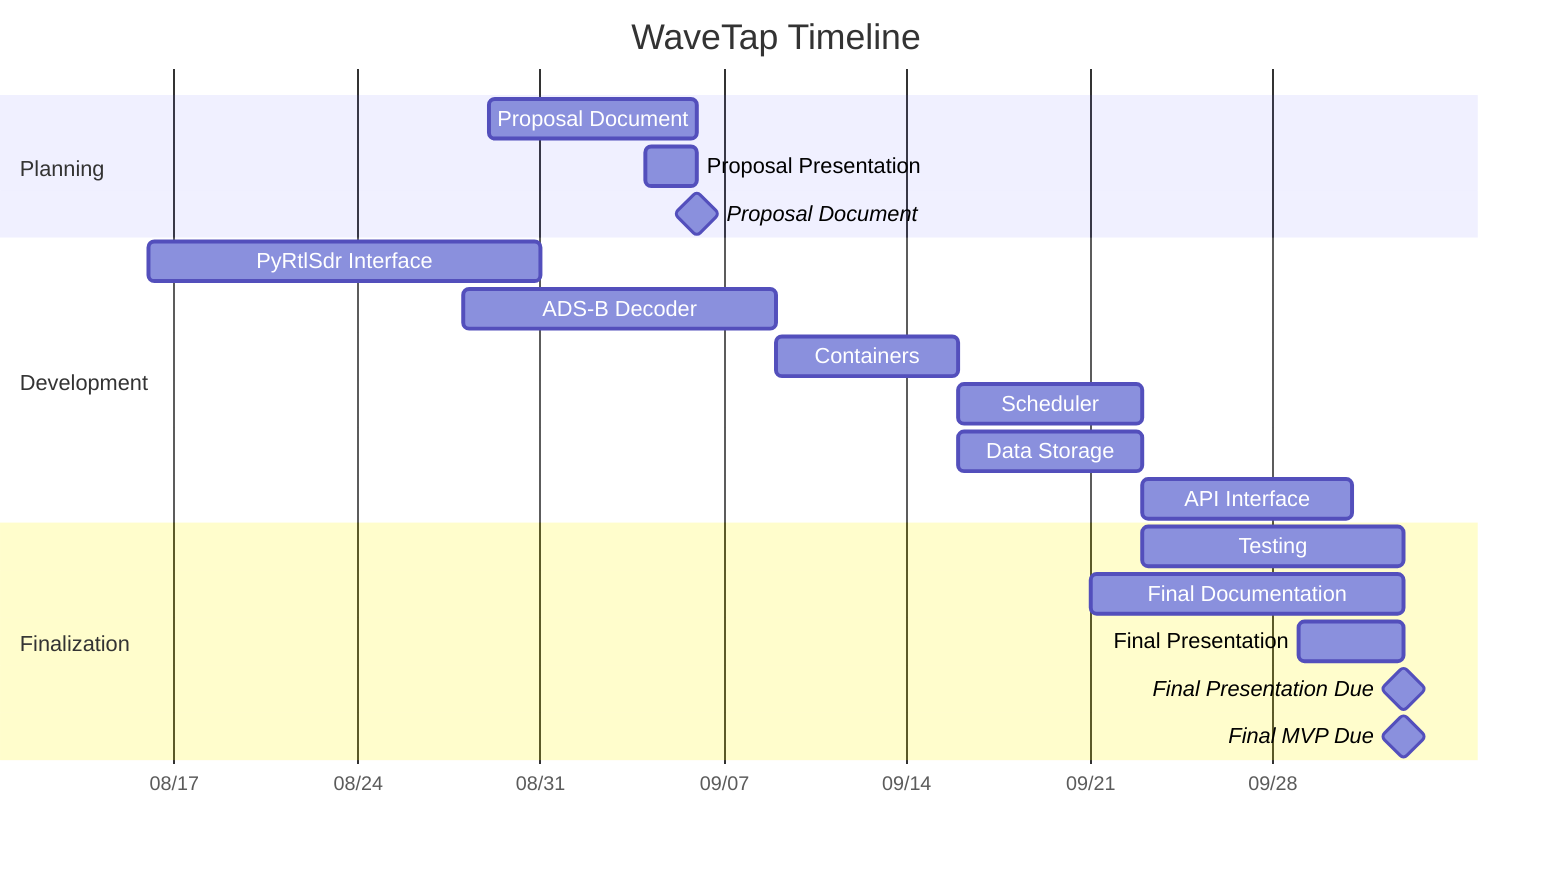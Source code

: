 gantt
    title WaveTap Timeline
    dateFormat  YYYY-MM-DD
    axisFormat  %m/%d
    tickInterval 1week
    section Planning
    Proposal Document          :propDoc, 2025-08-29, 8d
    Proposal Presentation      :propPres, 2025-09-04, 2d
    Proposal Document          :milestone, prop, 2025-09-06, 0d
    section Development
    PyRtlSdr Interface         :pyrtl, 2025-08-16, 15d
    ADS-B Decoder              :adsb, 2025-08-28, 12d
    Containers                 :docker, after adsb, 7d
    Scheduler                  :sched, after docker, 7d
    Data Storage               :storage, after docker, 7d
    API Interface              :api, after storage, 8d
    section Finalization
    Testing                    :testing, after storage, 10d
    Final Documentation        :finalDoc, 2025-09-21, 12d
    Final Presentation         :finalPres, 2025-09-29, 4d
    Final Presentation Due     :milestone, pres, 2025-10-03, 0d
    Final MVP Due              :milestone, mvp, 2025-10-03, 0d